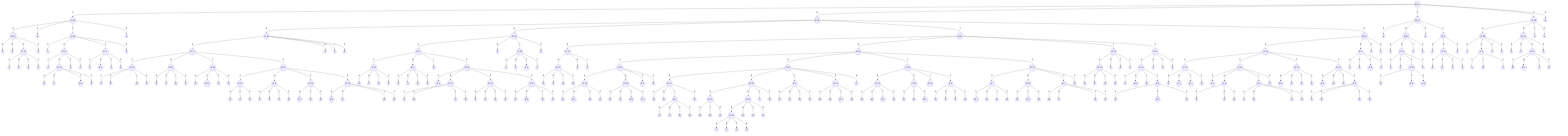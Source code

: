 graph TB
1767313554120((EI 29))
1767313554120-- A -->1767313501656
1767313501656((EI 31))
1767313501656-- A -->1767313501544
1767313501544((EI 22))
1767313501544-- A -->1767313500480
1767313500480((N))
1767313501544-- G -->1767313500872
1767313500872((N))
1767313501544-- T -->1767313501824
1767313501824((EI 33))
1767313501824-- A -->1767313370248
1767313370248((N))
1767313501824-- G -->1767313368176
1767313368176((N))
1767313501824-- T -->1767313369184
1767313369184((N))
1767313501824-- C -->1767313368624
1767313368624((EI))
1767313501544-- C -->1767313368512
1767313368512((N))
1767313501656-- G -->1767313368120
1767313368120((N))
1767313501656-- T -->1767313370136
1767313370136((EI 34))
1767313370136-- A -->1767313247872
1767313247872((N))
1767313370136-- G -->1767313244624
1767313244624((EI 30))
1767313244624-- A -->1767313246472
1767313246472((N))
1767313244624-- G -->1767313246416
1767313246416((EI 33))
1767313246416-- A -->1767313368232
1767313368232((EI))
1767313246416-- G -->1767313197488
1767313197488((N))
1767313246416-- T -->1767313195696
1767313195696((EI 5))
1767313246416-- C -->1767313198048
1767313198048((N))
1767313244624-- T -->1767313367112
1767313367112((N))
1767313244624-- C -->1767313498352
1767313498352((N))
1767313370136-- T -->1767313198104
1767313198104((EI 17))
1767313198104-- A -->1767313245968
1767313245968((N))
1767313198104-- G -->1767313121912
1767313121912((EI 0))
1767313198104-- T -->1767313248208
1767313248208((N))
1767313198104-- C -->1767313370976
1767313370976((N))
1767313370136-- C -->1767313368064
1767313368064((N))
1767313501656-- C -->1767313198552
1767313198552((N))
1767313554120-- G -->1767313198496
1767313198496((EI 31))
1767313198496-- A -->1767313124152
1767313124152((IE 28))
1767313124152-- A -->1767313125216
1767313125216((IE 27))
1767313125216-- A -->1767313123424
1767313123424((IE 21))
1767313123424-- A -->1767313245632
1767313245632((N))
1767313123424-- G -->1767313246584
1767313246584((N))
1767313123424-- T -->1767313078704
1767313078704((IE))
1767313123424-- C -->1767313245016
1767313245016((N))
1767313125216-- G -->1767313078312
1767313078312((IE 30))
1767313078312-- A -->1767313078480
1767313078480((N))
1767313078312-- G -->1767313077472
1767313077472((N))
1767313078312-- T -->1767313079712
1767313079712((IE))
1767313078312-- C -->1767313195360
1767313195360((N))
1767313125216-- T -->1767313196816
1767313196816((IE 22))
1767313196816-- A -->1767313122584
1767313122584((IE))
1767313196816-- G -->1767313124600
1767313124600((IE 16))
1767313196816-- T -->1767313078592
1767313078592((IE))
1767313196816-- C -->1767313011824
1767313011824((IE))
1767313125216-- C -->1767313014624
1767313014624((IE 22))
1767313014624-- A -->1767313010928
1767313010928((IE 14))
1767313010928-- A -->1767313012944
1767313012944((IE))
1767313010928-- G -->1767313014568
1767313014568((N))
1767313010928-- C -->1767313012832
1767313012832((IE))
1767313014624-- G -->1767313369240
1767313369240((IE 5))
1767313369240-- A -->1767313013280
1767313013280((N))
1767313369240-- G -->1767313247928
1767313247928((N))
1767313369240-- T -->1767313196984
1767313196984((N))
1767313369240-- C -->1767313124320
1767313124320((IE))
1767313014624-- T -->1767313078368
1767313078368((IE 24))
1767313078368-- G -->1767313079152
1767313079152((IE 1))
1767313078368-- T -->1767312818016
1767312818016((IE))
1767313078368-- C -->1767312815552
1767312815552((IE))
1767313014624-- C -->1767312816336
1767312816336((IE 18))
1767312816336-- A -->1767312815608
1767312815608((IE 2))
1767312816336-- G -->1767313076968
1767313076968((IE))
1767312816336-- T -->1767313013728
1767313013728((IE))
1767312816336-- C -->1767313011936
1767313011936((IE))
1767313124152-- G -->1767313123032
1767313123032((N))
1767313124152-- T -->1767313076912
1767313076912((N))
1767313124152-- C -->1767313014400
1767313014400((N))
1767313198496-- G -->1767313012328
1767313012328((IE 28))
1767313012328-- A -->1767312816224
1767312816224((IE 27))
1767312816224-- A -->1767312755848
1767312755848((IE 33))
1767312755848-- A -->1767312755288
1767312755288((IE))
1767312755848-- G -->1767312753552
1767312753552((N))
1767312755848-- T -->1767312756352
1767312756352((IE))
1767312755848-- C -->1767312753272
1767312753272((N))
1767312816224-- G -->1767313013840
1767313013840((IE 3))
1767313013840-- A -->1767312815944
1767312815944((N))
1767313013840-- G -->1767313011768
1767313011768((N))
1767313013840-- T -->1767312815720
1767312815720((IE))
1767313013840-- C -->1767312816616
1767312816616((N))
1767312816224-- T -->1767312816056
1767312816056((IE))
1767312816224-- C -->1767312818072
1767312818072((IE 20))
1767312818072-- A -->1767312636952
1767312636952((IE 4))
1767312818072-- G -->1767312633984
1767312633984((IE 17))
1767312633984-- A -->1767312635888
1767312635888((N))
1767312633984-- G -->1767312635608
1767312635608((IE))
1767312633984-- T -->1767312634376
1767312634376((IE))
1767312633984-- C -->1767312817008
1767312817008((IE))
1767312818072-- T -->1767312754000
1767312754000((IE 14))
1767312754000-- A -->1767312636168
1767312636168((N))
1767312754000-- G -->1767312634488
1767312634488((IE))
1767312754000-- T -->1767312636728
1767312636728((IE))
1767312754000-- C -->1767312636616
1767312636616((IE))
1767312818072-- C -->1767312634096
1767312634096((IE 23))
1767312634096-- A -->1767312512504
1767312512504((IE))
1767312634096-- G -->1767312514128
1767312514128((IE 0))
1767312634096-- T -->1767312512112
1767312512112((IE))
1767312634096-- C -->1767312513176
1767312513176((IE))
1767313012328-- G -->1767312511944
1767312511944((N))
1767313012328-- T -->1767312513568
1767312513568((IE 50))
1767312513568-- A -->1767312374864
1767312374864((N))
1767312513568-- G -->1767312754896
1767312754896((N))
1767312513568-- T -->1767312636448
1767312636448((IE 1))
1767312513568-- C -->1767312512560
1767312512560((N))
1767313012328-- C -->1767312513848
1767312513848((N))
1767313198496-- T -->1767312374976
1767312374976((EI 30))
1767312374976-- A -->1767312374304
1767312374304((IE 28))
1767312374304-- A -->1767312373632
1767312373632((IE 15))
1767312373632-- A -->1767312372288
1767312372288((IE))
1767312373632-- G -->1767312372512
1767312372512((N))
1767312373632-- T -->1767312511496
1767312511496((IE))
1767312373632-- C -->1767312511104
1767312511104((IE))
1767312374304-- G -->1767312513288
1767312513288((N))
1767312374304-- T -->1767312316176
1767312316176((N))
1767312374976-- G -->1767312316344
1767312316344((EI 34))
1767312316344-- A -->1767312318248
1767312318248((EI 32))
1767312318248-- A -->1767312375088
1767312375088((EI 18))
1767312375088-- A -->1767312262648
1767312262648((EI))
1767312375088-- G -->1767312318416
1767312318416((EI 2))
1767312375088-- T -->1767312314496
1767312314496((EI))
1767312375088-- C -->1767312316680
1767312316680((EI))
1767312318248-- G -->1767312753776
1767312753776((EI 15))
1767312753776-- A -->1767312262984
1767312262984((EI))
1767312753776-- G -->1767312261640
1767312261640((IE))
1767312753776-- T -->1767312511440
1767312511440((IE 0))
1767312753776-- C -->1767312373744
1767312373744((EI 1))
1767312318248-- T -->1767312314832
1767312314832((EI 0))
1767312318248-- C -->1767312263600
1767312263600((IE))
1767312316344-- G -->1767312263992
1767312263992((EI 32))
1767312263992-- A -->1767312262536
1767312262536((EI 33))
1767312262536-- A -->1767312264048
1767312264048((EI))
1767312262536-- G -->1767312261584
1767312261584((EI))
1767312262536-- T -->1767312315168
1767312315168((EI 2))
1767312315168-- A -->1767312110984
1767312110984((IE))
1767312315168-- G -->1767312513512
1767312513512((EI))
1767312315168-- T -->1767312317016
1767312317016((EI))
1767312315168-- C -->1767312371952
1767312371952((EI))
1767312262536-- C -->1767312374080
1767312374080((EI))
1767312263992-- G -->1767312262088
1767312262088((EI 45))
1767312262088-- A -->1767312109640
1767312109640((EI 19))
1767312109640-- A -->1767312111208
1767312111208((EI))
1767312109640-- T -->1767312112272
1767312112272((IE))
1767312109640-- C -->1767312113224
1767312113224((EI))
1767312262088-- G -->1767312110032
1767312110032((EI 53))
1767312110032-- A -->1767318635240
1767318635240((EI 24))
1767318635240-- A -->1767318638544
1767318638544((EI))
1767318635240-- G -->1767312373296
1767312373296((EI))
1767318635240-- T -->1767318637088
1767318637088((IE))
1767318635240-- C -->1767312262816
1767312262816((EI))
1767312110032-- G -->1767318638208
1767318638208((EI))
1767312110032-- T -->1767318636752
1767318636752((EI))
1767312110032-- C -->1767318635576
1767318635576((EI))
1767312262088-- T -->1767318635520
1767318635520((EI))
1767312262088-- C -->1767295098440
1767295098440((EI))
1767312263992-- T -->1767295097712
1767295097712((EI 5))
1767295097712-- A -->1767312109696
1767312109696((EI))
1767295097712-- G -->1767318636696
1767318636696((EI))
1767295097712-- T -->1767318637760
1767318637760((IE))
1767295097712-- C -->1767318635408
1767318635408((IE))
1767312263992-- C -->1767313317616
1767313317616((EI 21))
1767313317616-- A -->1767313314144
1767313314144((EI))
1767313317616-- G -->1767313315544
1767313315544((IE))
1767313317616-- T -->1767318638376
1767318638376((EI 2))
1767313317616-- C -->1767312110536
1767312110536((EI))
1767312263992-- N -->1767313314032
1767313314032((EI))
1767312316344-- T -->1767295098160
1767295098160((EI 32))
1767295098160-- A -->1767313314256
1767313314256((EI 33))
1767313314256-- A -->1767313315208
1767313315208((EI))
1767313314256-- G -->1767312152784
1767312152784((EI))
1767313314256-- T -->1767312153400
1767312153400((EI 0))
1767313314256-- C -->1767312154464
1767312154464((EI))
1767295098160-- G -->1767312153736
1767312153736((EI 21))
1767312153736-- A -->1767313314760
1767313314760((EI))
1767312153736-- T -->1767295098832
1767295098832((IE))
1767312153736-- C -->1767313315600
1767313315600((IE 0))
1767295098160-- T -->1767312153904
1767312153904((EI 38))
1767295098160-- C -->1767312111600
1767312111600((EI 5))
1767312111600-- A -->1767312151384
1767312151384((EI))
1767312111600-- G -->1767312449776
1767312449776((N))
1767312111600-- T -->1767312450000
1767312450000((N))
1767312111600-- C -->1767312450504
1767312450504((IE))
1767312316344-- C -->1767312452688
1767312452688((EI 32))
1767312452688-- A -->1767312450896
1767312450896((EI 7))
1767312450896-- A -->1767312452632
1767312452632((EI 1))
1767312450896-- G -->1767312451792
1767312451792((EI))
1767312450896-- T -->1767313315320
1767313315320((IE))
1767312450896-- C -->1767312453416
1767312453416((EI))
1767312452688-- G -->1767312152840
1767312152840((EI 18))
1767312152840-- A -->1767312453472
1767312453472((EI))
1767312152840-- T -->1767312450560
1767312450560((EI 4))
1767312152840-- C -->1767312112608
1767312112608((IE))
1767312452688-- T -->1767312882488
1767312882488((IE 1))
1767312882488-- A -->1767312881256
1767312881256((IE))
1767312882488-- G -->1767312880696
1767312880696((N))
1767312882488-- T -->1767313315712
1767313315712((IE))
1767312882488-- C -->1767312881200
1767312881200((IE))
1767312452688-- C -->1767312882880
1767312882880((IE))
1767312374976-- T -->1767312882936
1767312882936((IE 28))
1767312882936-- A -->1767312512616
1767312512616((IE 24))
1767312512616-- A -->1767312109864
1767312109864((IE))
1767312512616-- G -->1767312880808
1767312880808((N))
1767312512616-- T -->1767312882096
1767312882096((IE))
1767312512616-- C -->1767312881368
1767312881368((IE))
1767312882936-- G -->1767312879912
1767312879912((N))
1767312882936-- T -->1767312192008
1767312192008((N))
1767312882936-- C -->1767312194752
1767312194752((N))
1767312374976-- C -->1767312192064
1767312192064((IE 28))
1767312192064-- A -->1767312193408
1767312193408((IE 24))
1767312193408-- A -->1767312194808
1767312194808((N))
1767312193408-- G -->1767313433824
1767313433824((IE 0))
1767312193408-- T -->1767312453136
1767312453136((IE))
1767312193408-- C -->1767312192568
1767312192568((IE 0))
1767312192568-- A -->1767312194472
1767312194472((IE))
1767312192568-- G -->1767313432872
1767313432872((IE 3))
1767312192568-- C -->1767313434552
1767313434552((IE))
1767312192064-- G -->1767313436176
1767313436176((N))
1767312192064-- T -->1767313433432
1767313433432((N))
1767312192064-- C -->1767313314592
1767313314592((N))
1767313198496-- C -->1767312193072
1767312193072((EI 28))
1767312193072-- A -->1767313433936
1767313433936((EI 22))
1767313433936-- A -->1767312693008
1767312693008((EI 27))
1767312693008-- A -->1767313435112
1767313435112((N))
1767312693008-- G -->1767313434496
1767313434496((EI 1))
1767312693008-- T -->1767313435168
1767313435168((IE 1))
1767312693008-- C -->1767312691496
1767312691496((IE))
1767313433936-- G -->1767312692056
1767312692056((IE 15))
1767312692056-- A -->1767312695192
1767312695192((IE 2))
1767312692056-- G -->1767312694856
1767312694856((IE 2))
1767312694856-- A -->1767313435560
1767313435560((N))
1767312694856-- G -->1767312194864
1767312194864((N))
1767312694856-- C -->1767312194304
1767312194304((IE))
1767312692056-- T -->1767313614664
1767313614664((IE 2))
1767313614664-- A -->1767313616512
1767313616512((N))
1767313614664-- G -->1767312453304
1767312453304((IE))
1767313614664-- T -->1767313613432
1767313613432((IE))
1767313614664-- C -->1767313433096
1767313433096((IE))
1767312692056-- C -->1767313436400
1767313436400((IE))
1767313433936-- T -->1767312693960
1767312693960((IE 24))
1767312693960-- A -->1767313614888
1767313614888((IE 1))
1767312693960-- G -->1767312693176
1767312693176((IE))
1767312693960-- T -->1767312956440
1767312956440((IE))
1767312693960-- C -->1767312956608
1767312956608((IE))
1767313433936-- C -->1767312953640
1767312953640((EI 14))
1767312953640-- A -->1767312957392
1767312957392((EI 2))
1767312953640-- G -->1767313433600
1767313433600((IE))
1767312953640-- T -->1767312954368
1767312954368((IE))
1767312953640-- C -->1767312957224
1767312957224((IE 1))
1767312957224-- A -->1767312572768
1767312572768((N))
1767312957224-- G -->1767313616456
1767313616456((IE))
1767312957224-- T -->1767313613824
1767313613824((IE))
1767312957224-- C -->1767312955376
1767312955376((IE))
1767312193072-- G -->1767312692112
1767312692112((IE 4))
1767312692112-- A -->1767312576296
1767312576296((N))
1767312692112-- G -->1767312572880
1767312572880((N))
1767312692112-- T -->1767284372536
1767284372536((IE 5))
1767312692112-- C -->1767284374496
1767284374496((N))
1767312193072-- T -->1767284373824
1767284373824((N))
1767312193072-- C -->1767312575848
1767312575848((N))
1767313554120-- T -->1767312956160
1767312956160((EI 34))
1767312956160-- A -->1767312575904
1767312575904((N))
1767312956160-- G -->1767312191728
1767312191728((EI 30))
1767312191728-- A -->1767312956720
1767312956720((N))
1767312191728-- G -->1767312573720
1767312573720((EI 31))
1767312573720-- A -->1767312576016
1767312576016((N))
1767312573720-- G -->1767312575456
1767312575456((N))
1767312573720-- T -->1767315433120
1767315433120((EI 33))
1767315433120-- A -->1767312576184
1767312576184((EI))
1767315433120-- G -->1767280602864
1767280602864((EI 0))
1767315433120-- C -->1767312575008
1767312575008((EI 2))
1767312573720-- C -->1767312954256
1767312954256((N))
1767312191728-- T -->1767315434688
1767315434688((N))
1767312191728-- C -->1767315433176
1767315433176((N))
1767312956160-- T -->1767315433400
1767315433400((N))
1767312956160-- C -->1767312954200
1767312954200((EI 0))
1767312954200-- A -->1767315435080
1767315435080((N))
1767312954200-- G -->1767315434352
1767315434352((EI 10))
1767315434352-- A -->1767312503136
1767312503136((N))
1767315434352-- G -->1767284373488
1767284373488((EI))
1767315434352-- T -->1767312576128
1767312576128((N))
1767315434352-- C -->1767312573440
1767312573440((N))
1767312954200-- C -->1767315434184
1767315434184((N))
1767313554120-- C -->1767312575120
1767312575120((EI 30))
1767312575120-- A -->1767312506776
1767312506776((IE 23))
1767312506776-- A -->1767312504144
1767312504144((N))
1767312506776-- G -->1767312504368
1767312504368((IE 1))
1767312504368-- A -->1767312503416
1767312503416((N))
1767312504368-- T -->1767312503360
1767312503360((IE))
1767312504368-- C -->1767312503976
1767312503976((N))
1767312506776-- T -->1767312504592
1767312504592((N))
1767312506776-- C -->1767315433568
1767315433568((N))
1767312575120-- G -->1767315433008
1767315433008((EI 31))
1767315433008-- A -->1767312503472
1767312503472((N))
1767315433008-- G -->1767315567616
1767315567616((N))
1767315433008-- T -->1767315569800
1767315569800((EI 23))
1767315569800-- A -->1767315567504
1767315567504((EI))
1767315569800-- G -->1767315567560
1767315567560((EI 4))
1767315569800-- T -->1767315569016
1767315569016((N))
1767315569800-- C -->1767315568400
1767315568400((EI))
1767315433008-- C -->1767315570584
1767315570584((N))
1767312575120-- T -->1767315566944
1767315566944((N))
1767312575120-- C -->1767312506328
1767312506328((N))
1767313554120-- N -->1767312574784
1767312574784((EI))